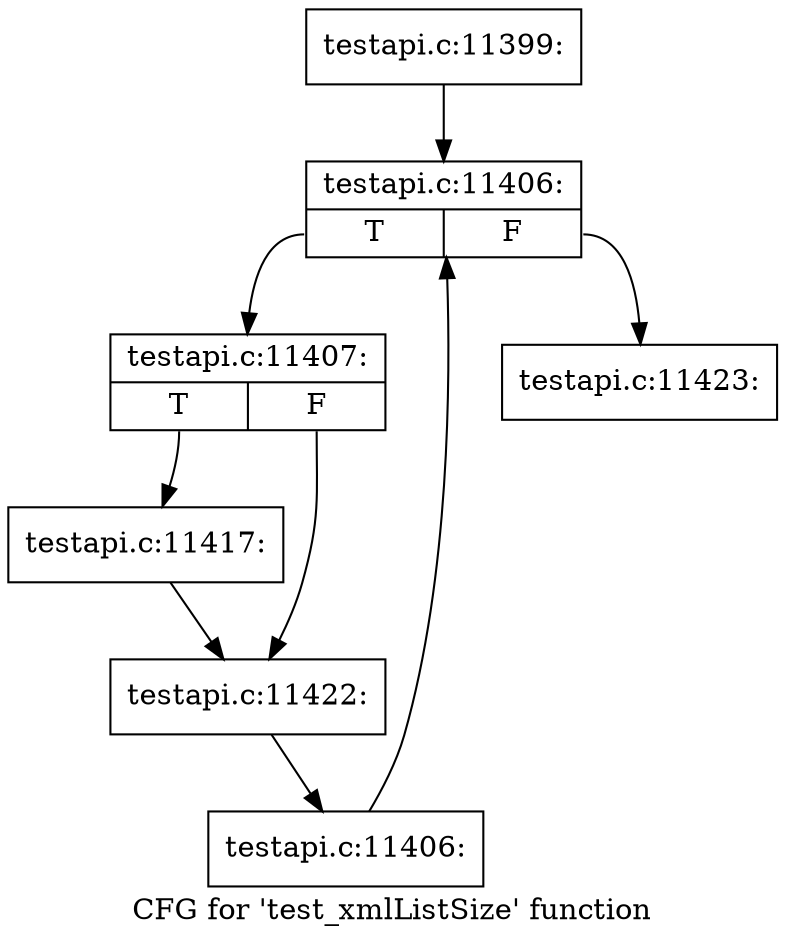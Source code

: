 digraph "CFG for 'test_xmlListSize' function" {
	label="CFG for 'test_xmlListSize' function";

	Node0x4691cd0 [shape=record,label="{testapi.c:11399:}"];
	Node0x4691cd0 -> Node0x4697f60;
	Node0x4697f60 [shape=record,label="{testapi.c:11406:|{<s0>T|<s1>F}}"];
	Node0x4697f60:s0 -> Node0x4698240;
	Node0x4697f60:s1 -> Node0x4697dc0;
	Node0x4698240 [shape=record,label="{testapi.c:11407:|{<s0>T|<s1>F}}"];
	Node0x4698240:s0 -> Node0x4699090;
	Node0x4698240:s1 -> Node0x46993c0;
	Node0x4699090 [shape=record,label="{testapi.c:11417:}"];
	Node0x4699090 -> Node0x46993c0;
	Node0x46993c0 [shape=record,label="{testapi.c:11422:}"];
	Node0x46993c0 -> Node0x46981b0;
	Node0x46981b0 [shape=record,label="{testapi.c:11406:}"];
	Node0x46981b0 -> Node0x4697f60;
	Node0x4697dc0 [shape=record,label="{testapi.c:11423:}"];
}
